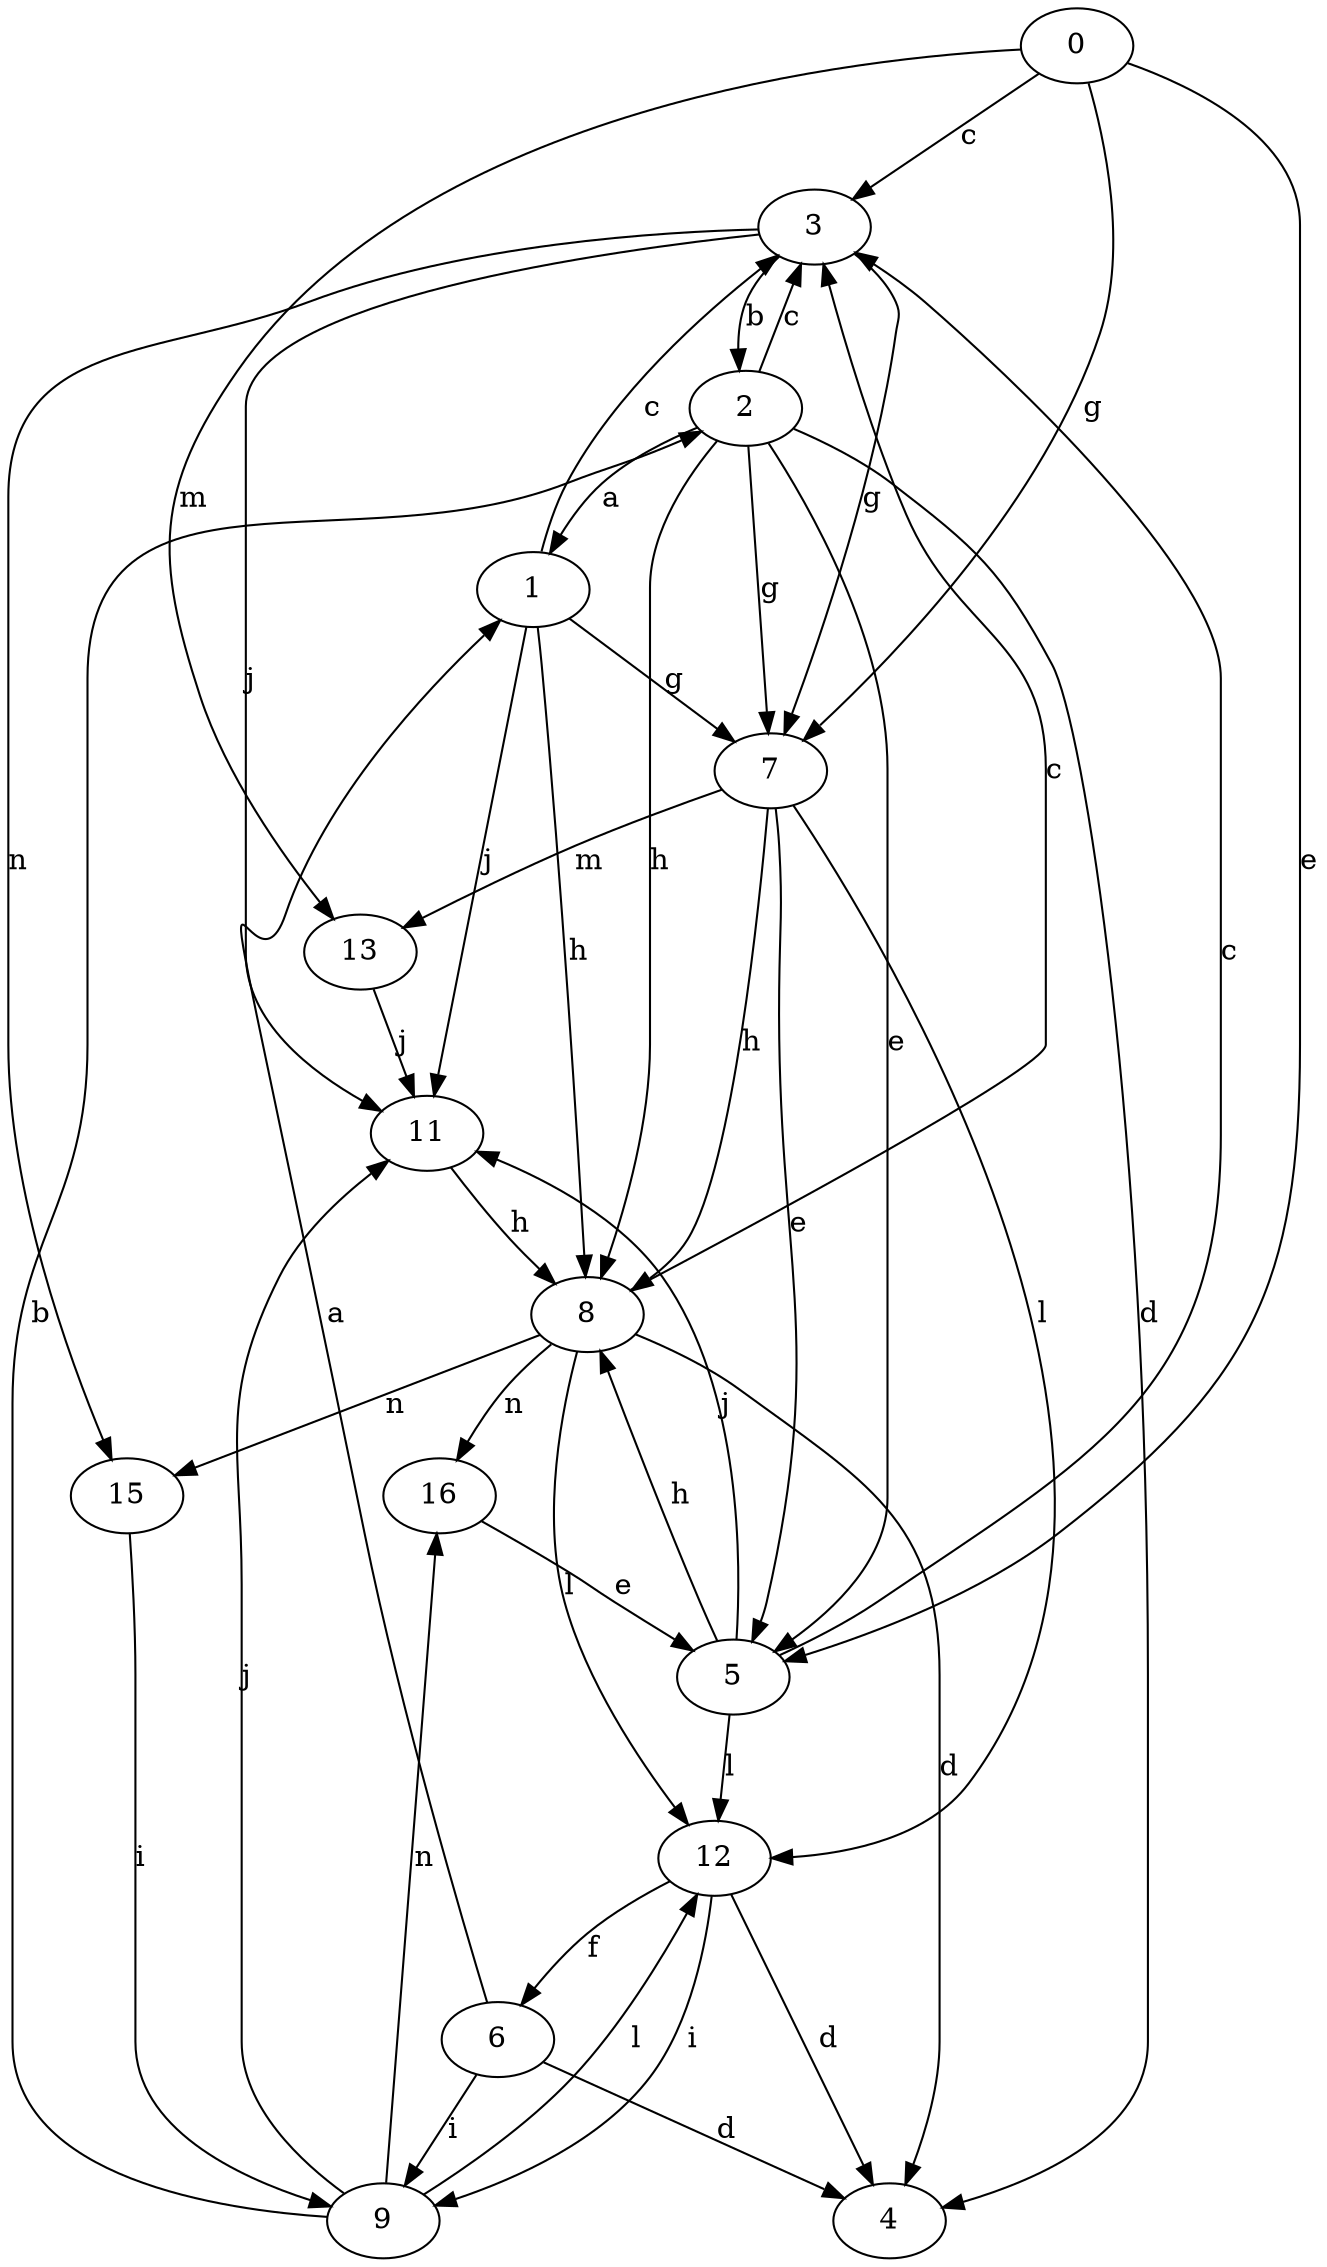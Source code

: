 strict digraph  {
0;
1;
2;
3;
4;
5;
6;
7;
8;
9;
11;
12;
13;
15;
16;
0 -> 3  [label=c];
0 -> 5  [label=e];
0 -> 7  [label=g];
0 -> 13  [label=m];
1 -> 3  [label=c];
1 -> 7  [label=g];
1 -> 8  [label=h];
1 -> 11  [label=j];
2 -> 1  [label=a];
2 -> 3  [label=c];
2 -> 4  [label=d];
2 -> 5  [label=e];
2 -> 7  [label=g];
2 -> 8  [label=h];
3 -> 2  [label=b];
3 -> 7  [label=g];
3 -> 11  [label=j];
3 -> 15  [label=n];
5 -> 3  [label=c];
5 -> 8  [label=h];
5 -> 11  [label=j];
5 -> 12  [label=l];
6 -> 1  [label=a];
6 -> 4  [label=d];
6 -> 9  [label=i];
7 -> 5  [label=e];
7 -> 8  [label=h];
7 -> 12  [label=l];
7 -> 13  [label=m];
8 -> 3  [label=c];
8 -> 4  [label=d];
8 -> 12  [label=l];
8 -> 15  [label=n];
8 -> 16  [label=n];
9 -> 2  [label=b];
9 -> 11  [label=j];
9 -> 12  [label=l];
9 -> 16  [label=n];
11 -> 8  [label=h];
12 -> 4  [label=d];
12 -> 6  [label=f];
12 -> 9  [label=i];
13 -> 11  [label=j];
15 -> 9  [label=i];
16 -> 5  [label=e];
}
